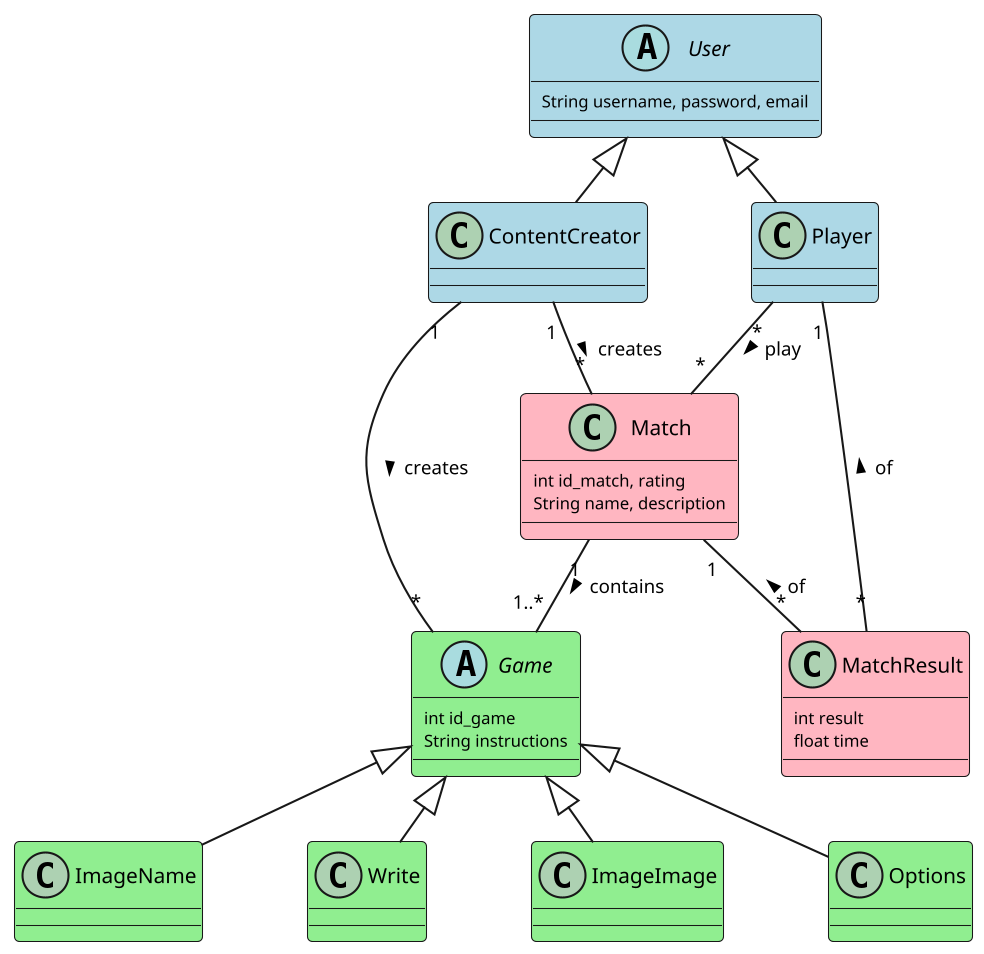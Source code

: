 @startuml
skinparam dpi 200
skinparam classAttributeFontSize 8
skinparam classArrowFontSize 9
skinparam classFontSize 10
skinparam nodesep 50
skinparam ranksep 30
hide stereotype
skinparam class {
    BackgroundColor White
    BackgroundColor<<User>> LightBlue
    BackgroundColor<<Game>> LightGreen
    BackgroundColor<<Match>> LightPink
    BackgroundColor<<MatchResult>> LightPink
}


abstract class User <<User>> {
    String username, password, email
}

class ContentCreator <<User>> extends User {}

class Player <<User>> extends User {}

abstract class Game <<Game>> {
    int id_game
    String instructions
}

class ImageName <<Game>> extends Game {}

class Write <<Game>> extends Game {}

class ImageImage <<Game>> extends Game {}

class Options <<Game>> extends Game {}

class Match <<Match>> {
    int id_match, rating
    String name, description
}

class MatchResult <<MatchResult>> {
    int result
    float time
}

ContentCreator "1" -- "*" Match:creates >
ContentCreator "1" -- "*" Game:creates >

Player "*" -- "*" Match:play >
Player "1" -- "*" MatchResult:of <

Match "1" -- "*" MatchResult:of <
Match "1" -- "1..*" Game:contains >
@enduml